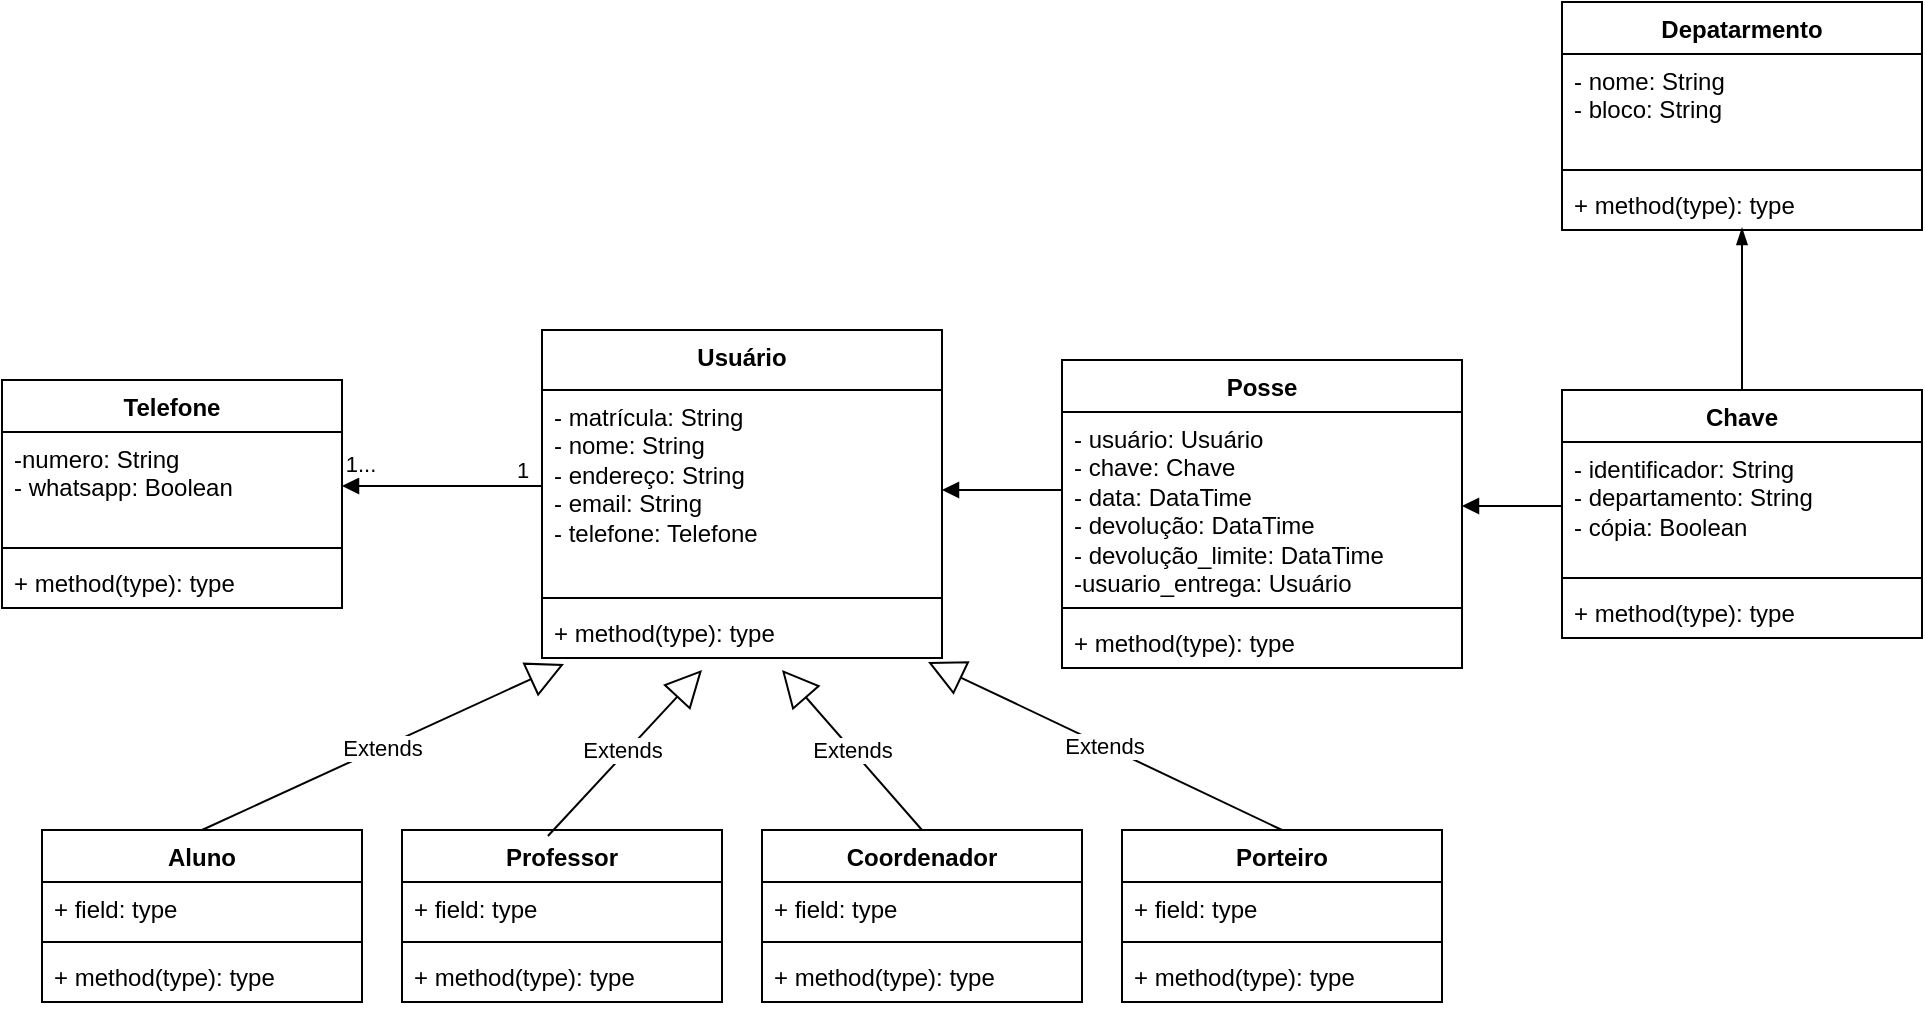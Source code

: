 <mxfile version="22.0.8" type="github">
  <diagram name="Página-1" id="5RjolrXJ5xIiqX68p7FF">
    <mxGraphModel dx="2159" dy="1681" grid="1" gridSize="10" guides="1" tooltips="1" connect="1" arrows="1" fold="1" page="1" pageScale="1" pageWidth="827" pageHeight="1169" math="0" shadow="0">
      <root>
        <mxCell id="0" />
        <mxCell id="1" parent="0" />
        <mxCell id="FC__0p2ePISTInMvMSEd-16" value="Usuário" style="swimlane;fontStyle=1;align=center;verticalAlign=top;childLayout=stackLayout;horizontal=1;startSize=30;horizontalStack=0;resizeParent=1;resizeParentMax=0;resizeLast=0;collapsible=1;marginBottom=0;whiteSpace=wrap;html=1;" vertex="1" parent="1">
          <mxGeometry x="240" y="50" width="200" height="164" as="geometry" />
        </mxCell>
        <mxCell id="FC__0p2ePISTInMvMSEd-17" value="- matrícula: String&lt;br&gt;- nome: String&lt;br&gt;- endereço: String&lt;br&gt;- email: String&lt;br&gt;- telefone: Telefone" style="text;strokeColor=none;fillColor=none;align=left;verticalAlign=top;spacingLeft=4;spacingRight=4;overflow=hidden;rotatable=0;points=[[0,0.5],[1,0.5]];portConstraint=eastwest;whiteSpace=wrap;html=1;" vertex="1" parent="FC__0p2ePISTInMvMSEd-16">
          <mxGeometry y="30" width="200" height="100" as="geometry" />
        </mxCell>
        <mxCell id="FC__0p2ePISTInMvMSEd-18" value="" style="line;strokeWidth=1;fillColor=none;align=left;verticalAlign=middle;spacingTop=-1;spacingLeft=3;spacingRight=3;rotatable=0;labelPosition=right;points=[];portConstraint=eastwest;strokeColor=inherit;" vertex="1" parent="FC__0p2ePISTInMvMSEd-16">
          <mxGeometry y="130" width="200" height="8" as="geometry" />
        </mxCell>
        <mxCell id="FC__0p2ePISTInMvMSEd-19" value="+ method(type): type" style="text;strokeColor=none;fillColor=none;align=left;verticalAlign=top;spacingLeft=4;spacingRight=4;overflow=hidden;rotatable=0;points=[[0,0.5],[1,0.5]];portConstraint=eastwest;whiteSpace=wrap;html=1;" vertex="1" parent="FC__0p2ePISTInMvMSEd-16">
          <mxGeometry y="138" width="200" height="26" as="geometry" />
        </mxCell>
        <mxCell id="FC__0p2ePISTInMvMSEd-24" value="Professor" style="swimlane;fontStyle=1;align=center;verticalAlign=top;childLayout=stackLayout;horizontal=1;startSize=26;horizontalStack=0;resizeParent=1;resizeParentMax=0;resizeLast=0;collapsible=1;marginBottom=0;whiteSpace=wrap;html=1;" vertex="1" parent="1">
          <mxGeometry x="170" y="300" width="160" height="86" as="geometry" />
        </mxCell>
        <mxCell id="FC__0p2ePISTInMvMSEd-25" value="+ field: type" style="text;strokeColor=none;fillColor=none;align=left;verticalAlign=top;spacingLeft=4;spacingRight=4;overflow=hidden;rotatable=0;points=[[0,0.5],[1,0.5]];portConstraint=eastwest;whiteSpace=wrap;html=1;" vertex="1" parent="FC__0p2ePISTInMvMSEd-24">
          <mxGeometry y="26" width="160" height="26" as="geometry" />
        </mxCell>
        <mxCell id="FC__0p2ePISTInMvMSEd-26" value="" style="line;strokeWidth=1;fillColor=none;align=left;verticalAlign=middle;spacingTop=-1;spacingLeft=3;spacingRight=3;rotatable=0;labelPosition=right;points=[];portConstraint=eastwest;strokeColor=inherit;" vertex="1" parent="FC__0p2ePISTInMvMSEd-24">
          <mxGeometry y="52" width="160" height="8" as="geometry" />
        </mxCell>
        <mxCell id="FC__0p2ePISTInMvMSEd-27" value="+ method(type): type" style="text;strokeColor=none;fillColor=none;align=left;verticalAlign=top;spacingLeft=4;spacingRight=4;overflow=hidden;rotatable=0;points=[[0,0.5],[1,0.5]];portConstraint=eastwest;whiteSpace=wrap;html=1;" vertex="1" parent="FC__0p2ePISTInMvMSEd-24">
          <mxGeometry y="60" width="160" height="26" as="geometry" />
        </mxCell>
        <mxCell id="FC__0p2ePISTInMvMSEd-28" value="Coordenador" style="swimlane;fontStyle=1;align=center;verticalAlign=top;childLayout=stackLayout;horizontal=1;startSize=26;horizontalStack=0;resizeParent=1;resizeParentMax=0;resizeLast=0;collapsible=1;marginBottom=0;whiteSpace=wrap;html=1;" vertex="1" parent="1">
          <mxGeometry x="350" y="300" width="160" height="86" as="geometry" />
        </mxCell>
        <mxCell id="FC__0p2ePISTInMvMSEd-29" value="+ field: type" style="text;strokeColor=none;fillColor=none;align=left;verticalAlign=top;spacingLeft=4;spacingRight=4;overflow=hidden;rotatable=0;points=[[0,0.5],[1,0.5]];portConstraint=eastwest;whiteSpace=wrap;html=1;" vertex="1" parent="FC__0p2ePISTInMvMSEd-28">
          <mxGeometry y="26" width="160" height="26" as="geometry" />
        </mxCell>
        <mxCell id="FC__0p2ePISTInMvMSEd-30" value="" style="line;strokeWidth=1;fillColor=none;align=left;verticalAlign=middle;spacingTop=-1;spacingLeft=3;spacingRight=3;rotatable=0;labelPosition=right;points=[];portConstraint=eastwest;strokeColor=inherit;" vertex="1" parent="FC__0p2ePISTInMvMSEd-28">
          <mxGeometry y="52" width="160" height="8" as="geometry" />
        </mxCell>
        <mxCell id="FC__0p2ePISTInMvMSEd-31" value="+ method(type): type" style="text;strokeColor=none;fillColor=none;align=left;verticalAlign=top;spacingLeft=4;spacingRight=4;overflow=hidden;rotatable=0;points=[[0,0.5],[1,0.5]];portConstraint=eastwest;whiteSpace=wrap;html=1;" vertex="1" parent="FC__0p2ePISTInMvMSEd-28">
          <mxGeometry y="60" width="160" height="26" as="geometry" />
        </mxCell>
        <mxCell id="FC__0p2ePISTInMvMSEd-32" value="Aluno" style="swimlane;fontStyle=1;align=center;verticalAlign=top;childLayout=stackLayout;horizontal=1;startSize=26;horizontalStack=0;resizeParent=1;resizeParentMax=0;resizeLast=0;collapsible=1;marginBottom=0;whiteSpace=wrap;html=1;" vertex="1" parent="1">
          <mxGeometry x="-10" y="300" width="160" height="86" as="geometry" />
        </mxCell>
        <mxCell id="FC__0p2ePISTInMvMSEd-33" value="+ field: type" style="text;strokeColor=none;fillColor=none;align=left;verticalAlign=top;spacingLeft=4;spacingRight=4;overflow=hidden;rotatable=0;points=[[0,0.5],[1,0.5]];portConstraint=eastwest;whiteSpace=wrap;html=1;" vertex="1" parent="FC__0p2ePISTInMvMSEd-32">
          <mxGeometry y="26" width="160" height="26" as="geometry" />
        </mxCell>
        <mxCell id="FC__0p2ePISTInMvMSEd-34" value="" style="line;strokeWidth=1;fillColor=none;align=left;verticalAlign=middle;spacingTop=-1;spacingLeft=3;spacingRight=3;rotatable=0;labelPosition=right;points=[];portConstraint=eastwest;strokeColor=inherit;" vertex="1" parent="FC__0p2ePISTInMvMSEd-32">
          <mxGeometry y="52" width="160" height="8" as="geometry" />
        </mxCell>
        <mxCell id="FC__0p2ePISTInMvMSEd-35" value="+ method(type): type" style="text;strokeColor=none;fillColor=none;align=left;verticalAlign=top;spacingLeft=4;spacingRight=4;overflow=hidden;rotatable=0;points=[[0,0.5],[1,0.5]];portConstraint=eastwest;whiteSpace=wrap;html=1;" vertex="1" parent="FC__0p2ePISTInMvMSEd-32">
          <mxGeometry y="60" width="160" height="26" as="geometry" />
        </mxCell>
        <mxCell id="FC__0p2ePISTInMvMSEd-36" value="Extends" style="endArrow=block;endSize=16;endFill=0;html=1;rounded=0;exitX=0.5;exitY=0;exitDx=0;exitDy=0;entryX=0.055;entryY=1.115;entryDx=0;entryDy=0;entryPerimeter=0;" edge="1" parent="1" source="FC__0p2ePISTInMvMSEd-32" target="FC__0p2ePISTInMvMSEd-19">
          <mxGeometry width="160" relative="1" as="geometry">
            <mxPoint x="110" y="290" as="sourcePoint" />
            <mxPoint x="230" y="210" as="targetPoint" />
          </mxGeometry>
        </mxCell>
        <mxCell id="FC__0p2ePISTInMvMSEd-37" value="Extends" style="endArrow=block;endSize=16;endFill=0;html=1;rounded=0;exitX=0.456;exitY=0.035;exitDx=0;exitDy=0;exitPerimeter=0;fillColor=#f5f5f5;strokeColor=#000000;" edge="1" parent="1" source="FC__0p2ePISTInMvMSEd-24">
          <mxGeometry x="0.002" y="2" width="160" relative="1" as="geometry">
            <mxPoint x="280" y="300" as="sourcePoint" />
            <mxPoint x="320" y="220" as="targetPoint" />
            <mxPoint as="offset" />
          </mxGeometry>
        </mxCell>
        <mxCell id="FC__0p2ePISTInMvMSEd-38" value="Extends" style="endArrow=block;endSize=16;endFill=0;html=1;rounded=0;exitX=0.5;exitY=0;exitDx=0;exitDy=0;entryX=0.965;entryY=1.077;entryDx=0;entryDy=0;entryPerimeter=0;" edge="1" parent="1" source="FC__0p2ePISTInMvMSEd-39" target="FC__0p2ePISTInMvMSEd-19">
          <mxGeometry width="160" relative="1" as="geometry">
            <mxPoint x="560" y="299" as="sourcePoint" />
            <mxPoint x="470" y="200" as="targetPoint" />
          </mxGeometry>
        </mxCell>
        <mxCell id="FC__0p2ePISTInMvMSEd-39" value="Porteiro" style="swimlane;fontStyle=1;align=center;verticalAlign=top;childLayout=stackLayout;horizontal=1;startSize=26;horizontalStack=0;resizeParent=1;resizeParentMax=0;resizeLast=0;collapsible=1;marginBottom=0;whiteSpace=wrap;html=1;" vertex="1" parent="1">
          <mxGeometry x="530" y="300" width="160" height="86" as="geometry" />
        </mxCell>
        <mxCell id="FC__0p2ePISTInMvMSEd-40" value="+ field: type" style="text;strokeColor=none;fillColor=none;align=left;verticalAlign=top;spacingLeft=4;spacingRight=4;overflow=hidden;rotatable=0;points=[[0,0.5],[1,0.5]];portConstraint=eastwest;whiteSpace=wrap;html=1;" vertex="1" parent="FC__0p2ePISTInMvMSEd-39">
          <mxGeometry y="26" width="160" height="26" as="geometry" />
        </mxCell>
        <mxCell id="FC__0p2ePISTInMvMSEd-41" value="" style="line;strokeWidth=1;fillColor=none;align=left;verticalAlign=middle;spacingTop=-1;spacingLeft=3;spacingRight=3;rotatable=0;labelPosition=right;points=[];portConstraint=eastwest;strokeColor=inherit;" vertex="1" parent="FC__0p2ePISTInMvMSEd-39">
          <mxGeometry y="52" width="160" height="8" as="geometry" />
        </mxCell>
        <mxCell id="FC__0p2ePISTInMvMSEd-42" value="+ method(type): type" style="text;strokeColor=none;fillColor=none;align=left;verticalAlign=top;spacingLeft=4;spacingRight=4;overflow=hidden;rotatable=0;points=[[0,0.5],[1,0.5]];portConstraint=eastwest;whiteSpace=wrap;html=1;" vertex="1" parent="FC__0p2ePISTInMvMSEd-39">
          <mxGeometry y="60" width="160" height="26" as="geometry" />
        </mxCell>
        <mxCell id="FC__0p2ePISTInMvMSEd-43" value="Extends" style="endArrow=block;endSize=16;endFill=0;html=1;rounded=0;exitX=0.5;exitY=0;exitDx=0;exitDy=0;" edge="1" parent="1" source="FC__0p2ePISTInMvMSEd-28">
          <mxGeometry width="160" relative="1" as="geometry">
            <mxPoint x="330" y="250" as="sourcePoint" />
            <mxPoint x="360" y="220" as="targetPoint" />
          </mxGeometry>
        </mxCell>
        <mxCell id="FC__0p2ePISTInMvMSEd-44" value="Telefone" style="swimlane;fontStyle=1;align=center;verticalAlign=top;childLayout=stackLayout;horizontal=1;startSize=26;horizontalStack=0;resizeParent=1;resizeParentMax=0;resizeLast=0;collapsible=1;marginBottom=0;whiteSpace=wrap;html=1;" vertex="1" parent="1">
          <mxGeometry x="-30" y="75" width="170" height="114" as="geometry" />
        </mxCell>
        <mxCell id="FC__0p2ePISTInMvMSEd-45" value="-numero: String&lt;br&gt;- whatsapp: Boolean" style="text;strokeColor=none;fillColor=none;align=left;verticalAlign=top;spacingLeft=4;spacingRight=4;overflow=hidden;rotatable=0;points=[[0,0.5],[1,0.5]];portConstraint=eastwest;whiteSpace=wrap;html=1;" vertex="1" parent="FC__0p2ePISTInMvMSEd-44">
          <mxGeometry y="26" width="170" height="54" as="geometry" />
        </mxCell>
        <mxCell id="FC__0p2ePISTInMvMSEd-46" value="" style="line;strokeWidth=1;fillColor=none;align=left;verticalAlign=middle;spacingTop=-1;spacingLeft=3;spacingRight=3;rotatable=0;labelPosition=right;points=[];portConstraint=eastwest;strokeColor=inherit;" vertex="1" parent="FC__0p2ePISTInMvMSEd-44">
          <mxGeometry y="80" width="170" height="8" as="geometry" />
        </mxCell>
        <mxCell id="FC__0p2ePISTInMvMSEd-47" value="+ method(type): type" style="text;strokeColor=none;fillColor=none;align=left;verticalAlign=top;spacingLeft=4;spacingRight=4;overflow=hidden;rotatable=0;points=[[0,0.5],[1,0.5]];portConstraint=eastwest;whiteSpace=wrap;html=1;" vertex="1" parent="FC__0p2ePISTInMvMSEd-44">
          <mxGeometry y="88" width="170" height="26" as="geometry" />
        </mxCell>
        <mxCell id="FC__0p2ePISTInMvMSEd-49" value="" style="html=1;verticalAlign=bottom;endArrow=block;curved=0;rounded=0;entryX=1;entryY=0.5;entryDx=0;entryDy=0;" edge="1" parent="1" target="FC__0p2ePISTInMvMSEd-45">
          <mxGeometry width="80" relative="1" as="geometry">
            <mxPoint x="240" y="128" as="sourcePoint" />
            <mxPoint x="310" y="140" as="targetPoint" />
          </mxGeometry>
        </mxCell>
        <mxCell id="FC__0p2ePISTInMvMSEd-50" value="1" style="edgeLabel;html=1;align=center;verticalAlign=middle;resizable=0;points=[];" vertex="1" connectable="0" parent="FC__0p2ePISTInMvMSEd-49">
          <mxGeometry x="-0.34" y="2" relative="1" as="geometry">
            <mxPoint x="23" y="-10" as="offset" />
          </mxGeometry>
        </mxCell>
        <mxCell id="FC__0p2ePISTInMvMSEd-55" value="1..." style="edgeLabel;html=1;align=center;verticalAlign=middle;resizable=0;points=[];" vertex="1" connectable="0" parent="1">
          <mxGeometry x="170" y="90" as="geometry">
            <mxPoint x="-21" y="27" as="offset" />
          </mxGeometry>
        </mxCell>
        <mxCell id="FC__0p2ePISTInMvMSEd-57" value="Chave" style="swimlane;fontStyle=1;align=center;verticalAlign=top;childLayout=stackLayout;horizontal=1;startSize=26;horizontalStack=0;resizeParent=1;resizeParentMax=0;resizeLast=0;collapsible=1;marginBottom=0;whiteSpace=wrap;html=1;" vertex="1" parent="1">
          <mxGeometry x="750" y="80" width="180" height="124" as="geometry" />
        </mxCell>
        <mxCell id="FC__0p2ePISTInMvMSEd-58" value="- identificador: String&lt;br&gt;- departamento: String&lt;br&gt;- cópia: Boolean" style="text;strokeColor=none;fillColor=none;align=left;verticalAlign=top;spacingLeft=4;spacingRight=4;overflow=hidden;rotatable=0;points=[[0,0.5],[1,0.5]];portConstraint=eastwest;whiteSpace=wrap;html=1;" vertex="1" parent="FC__0p2ePISTInMvMSEd-57">
          <mxGeometry y="26" width="180" height="64" as="geometry" />
        </mxCell>
        <mxCell id="FC__0p2ePISTInMvMSEd-59" value="" style="line;strokeWidth=1;fillColor=none;align=left;verticalAlign=middle;spacingTop=-1;spacingLeft=3;spacingRight=3;rotatable=0;labelPosition=right;points=[];portConstraint=eastwest;strokeColor=inherit;" vertex="1" parent="FC__0p2ePISTInMvMSEd-57">
          <mxGeometry y="90" width="180" height="8" as="geometry" />
        </mxCell>
        <mxCell id="FC__0p2ePISTInMvMSEd-60" value="+ method(type): type" style="text;strokeColor=none;fillColor=none;align=left;verticalAlign=top;spacingLeft=4;spacingRight=4;overflow=hidden;rotatable=0;points=[[0,0.5],[1,0.5]];portConstraint=eastwest;whiteSpace=wrap;html=1;" vertex="1" parent="FC__0p2ePISTInMvMSEd-57">
          <mxGeometry y="98" width="180" height="26" as="geometry" />
        </mxCell>
        <mxCell id="FC__0p2ePISTInMvMSEd-65" value="Posse" style="swimlane;fontStyle=1;align=center;verticalAlign=top;childLayout=stackLayout;horizontal=1;startSize=26;horizontalStack=0;resizeParent=1;resizeParentMax=0;resizeLast=0;collapsible=1;marginBottom=0;whiteSpace=wrap;html=1;" vertex="1" parent="1">
          <mxGeometry x="500" y="65" width="200" height="154" as="geometry" />
        </mxCell>
        <mxCell id="FC__0p2ePISTInMvMSEd-66" value="- usuário: Usuário&lt;br&gt;- chave: Chave&lt;br&gt;- data: DataTime&lt;br&gt;- devolução: DataTime&lt;br&gt;- devolução_limite: DataTime&lt;br&gt;-usuario_entrega: Usuário" style="text;strokeColor=none;fillColor=none;align=left;verticalAlign=top;spacingLeft=4;spacingRight=4;overflow=hidden;rotatable=0;points=[[0,0.5],[1,0.5]];portConstraint=eastwest;whiteSpace=wrap;html=1;" vertex="1" parent="FC__0p2ePISTInMvMSEd-65">
          <mxGeometry y="26" width="200" height="94" as="geometry" />
        </mxCell>
        <mxCell id="FC__0p2ePISTInMvMSEd-67" value="" style="line;strokeWidth=1;fillColor=none;align=left;verticalAlign=middle;spacingTop=-1;spacingLeft=3;spacingRight=3;rotatable=0;labelPosition=right;points=[];portConstraint=eastwest;strokeColor=inherit;" vertex="1" parent="FC__0p2ePISTInMvMSEd-65">
          <mxGeometry y="120" width="200" height="8" as="geometry" />
        </mxCell>
        <mxCell id="FC__0p2ePISTInMvMSEd-68" value="+ method(type): type" style="text;strokeColor=none;fillColor=none;align=left;verticalAlign=top;spacingLeft=4;spacingRight=4;overflow=hidden;rotatable=0;points=[[0,0.5],[1,0.5]];portConstraint=eastwest;whiteSpace=wrap;html=1;" vertex="1" parent="FC__0p2ePISTInMvMSEd-65">
          <mxGeometry y="128" width="200" height="26" as="geometry" />
        </mxCell>
        <mxCell id="FC__0p2ePISTInMvMSEd-69" value="" style="html=1;verticalAlign=bottom;endArrow=block;curved=0;rounded=0;entryX=1;entryY=0.5;entryDx=0;entryDy=0;" edge="1" parent="1" target="FC__0p2ePISTInMvMSEd-17">
          <mxGeometry width="80" relative="1" as="geometry">
            <mxPoint x="500" y="130" as="sourcePoint" />
            <mxPoint x="440" y="131.5" as="targetPoint" />
          </mxGeometry>
        </mxCell>
        <mxCell id="FC__0p2ePISTInMvMSEd-71" value="" style="html=1;verticalAlign=bottom;endArrow=block;curved=0;rounded=0;entryX=1;entryY=0.5;entryDx=0;entryDy=0;exitX=0;exitY=0.5;exitDx=0;exitDy=0;" edge="1" parent="1" source="FC__0p2ePISTInMvMSEd-58" target="FC__0p2ePISTInMvMSEd-66">
          <mxGeometry width="80" relative="1" as="geometry">
            <mxPoint x="740" y="131.5" as="sourcePoint" />
            <mxPoint x="680" y="131.5" as="targetPoint" />
          </mxGeometry>
        </mxCell>
        <mxCell id="FC__0p2ePISTInMvMSEd-72" value="Depatarmento" style="swimlane;fontStyle=1;align=center;verticalAlign=top;childLayout=stackLayout;horizontal=1;startSize=26;horizontalStack=0;resizeParent=1;resizeParentMax=0;resizeLast=0;collapsible=1;marginBottom=0;whiteSpace=wrap;html=1;" vertex="1" parent="1">
          <mxGeometry x="750" y="-114" width="180" height="114" as="geometry" />
        </mxCell>
        <mxCell id="FC__0p2ePISTInMvMSEd-73" value="- nome: String&lt;br&gt;- bloco: String" style="text;strokeColor=none;fillColor=none;align=left;verticalAlign=top;spacingLeft=4;spacingRight=4;overflow=hidden;rotatable=0;points=[[0,0.5],[1,0.5]];portConstraint=eastwest;whiteSpace=wrap;html=1;" vertex="1" parent="FC__0p2ePISTInMvMSEd-72">
          <mxGeometry y="26" width="180" height="54" as="geometry" />
        </mxCell>
        <mxCell id="FC__0p2ePISTInMvMSEd-74" value="" style="line;strokeWidth=1;fillColor=none;align=left;verticalAlign=middle;spacingTop=-1;spacingLeft=3;spacingRight=3;rotatable=0;labelPosition=right;points=[];portConstraint=eastwest;strokeColor=inherit;" vertex="1" parent="FC__0p2ePISTInMvMSEd-72">
          <mxGeometry y="80" width="180" height="8" as="geometry" />
        </mxCell>
        <mxCell id="FC__0p2ePISTInMvMSEd-75" value="+ method(type): type" style="text;strokeColor=none;fillColor=none;align=left;verticalAlign=top;spacingLeft=4;spacingRight=4;overflow=hidden;rotatable=0;points=[[0,0.5],[1,0.5]];portConstraint=eastwest;whiteSpace=wrap;html=1;" vertex="1" parent="FC__0p2ePISTInMvMSEd-72">
          <mxGeometry y="88" width="180" height="26" as="geometry" />
        </mxCell>
        <mxCell id="FC__0p2ePISTInMvMSEd-77" value="" style="endArrow=blockThin;endFill=1;endSize=6;html=1;rounded=0;exitX=0.5;exitY=0;exitDx=0;exitDy=0;entryX=0.5;entryY=0.962;entryDx=0;entryDy=0;entryPerimeter=0;" edge="1" parent="1" source="FC__0p2ePISTInMvMSEd-57" target="FC__0p2ePISTInMvMSEd-75">
          <mxGeometry width="160" relative="1" as="geometry">
            <mxPoint x="750" y="30" as="sourcePoint" />
            <mxPoint x="910" y="30" as="targetPoint" />
          </mxGeometry>
        </mxCell>
      </root>
    </mxGraphModel>
  </diagram>
</mxfile>
